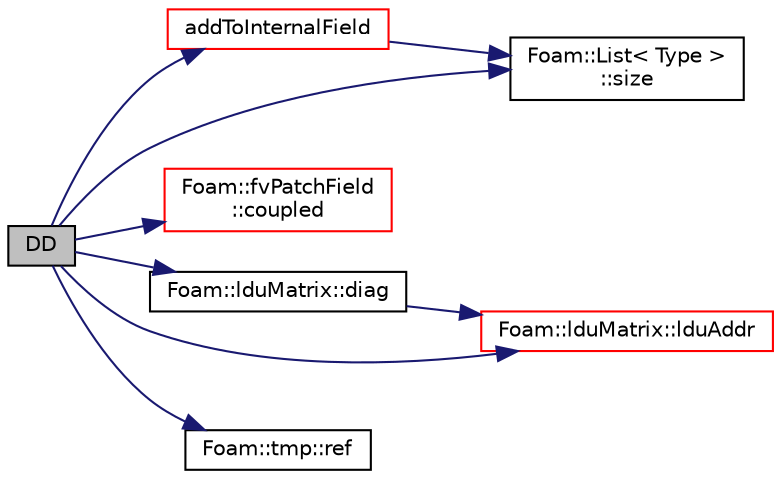 digraph "DD"
{
  bgcolor="transparent";
  edge [fontname="Helvetica",fontsize="10",labelfontname="Helvetica",labelfontsize="10"];
  node [fontname="Helvetica",fontsize="10",shape=record];
  rankdir="LR";
  Node5217 [label="DD",height=0.2,width=0.4,color="black", fillcolor="grey75", style="filled", fontcolor="black"];
  Node5217 -> Node5218 [color="midnightblue",fontsize="10",style="solid",fontname="Helvetica"];
  Node5218 [label="addToInternalField",height=0.2,width=0.4,color="red",URL="$a23173.html#a0f132acacbe8eae0783f79f7f83d4a7f",tooltip="Add patch contribution to internal field. "];
  Node5218 -> Node5264 [color="midnightblue",fontsize="10",style="solid",fontname="Helvetica"];
  Node5264 [label="Foam::List\< Type \>\l::size",height=0.2,width=0.4,color="black",URL="$a26833.html#a8a5f6fa29bd4b500caf186f60245b384",tooltip="Override size to be inconsistent with allocated storage. "];
  Node5217 -> Node5266 [color="midnightblue",fontsize="10",style="solid",fontname="Helvetica"];
  Node5266 [label="Foam::fvPatchField\l::coupled",height=0.2,width=0.4,color="red",URL="$a23169.html#a39c01db0e66d00fe0621a0c7e5fc4ead",tooltip="Return true if this patch field is coupled. "];
  Node5217 -> Node5268 [color="midnightblue",fontsize="10",style="solid",fontname="Helvetica"];
  Node5268 [label="Foam::lduMatrix::diag",height=0.2,width=0.4,color="black",URL="$a27929.html#a9140aaa9630c2cba2fe28369a649f2f0"];
  Node5268 -> Node5269 [color="midnightblue",fontsize="10",style="solid",fontname="Helvetica"];
  Node5269 [label="Foam::lduMatrix::lduAddr",height=0.2,width=0.4,color="red",URL="$a27929.html#a9b4176b96c4c508a072b5c69fb71b861",tooltip="Return the LDU addressing. "];
  Node5217 -> Node5269 [color="midnightblue",fontsize="10",style="solid",fontname="Helvetica"];
  Node5217 -> Node5271 [color="midnightblue",fontsize="10",style="solid",fontname="Helvetica"];
  Node5271 [label="Foam::tmp::ref",height=0.2,width=0.4,color="black",URL="$a27077.html#aeaf81e641282874cef07f5b808efc83b",tooltip="Return non-const reference or generate a fatal error. "];
  Node5217 -> Node5264 [color="midnightblue",fontsize="10",style="solid",fontname="Helvetica"];
}
